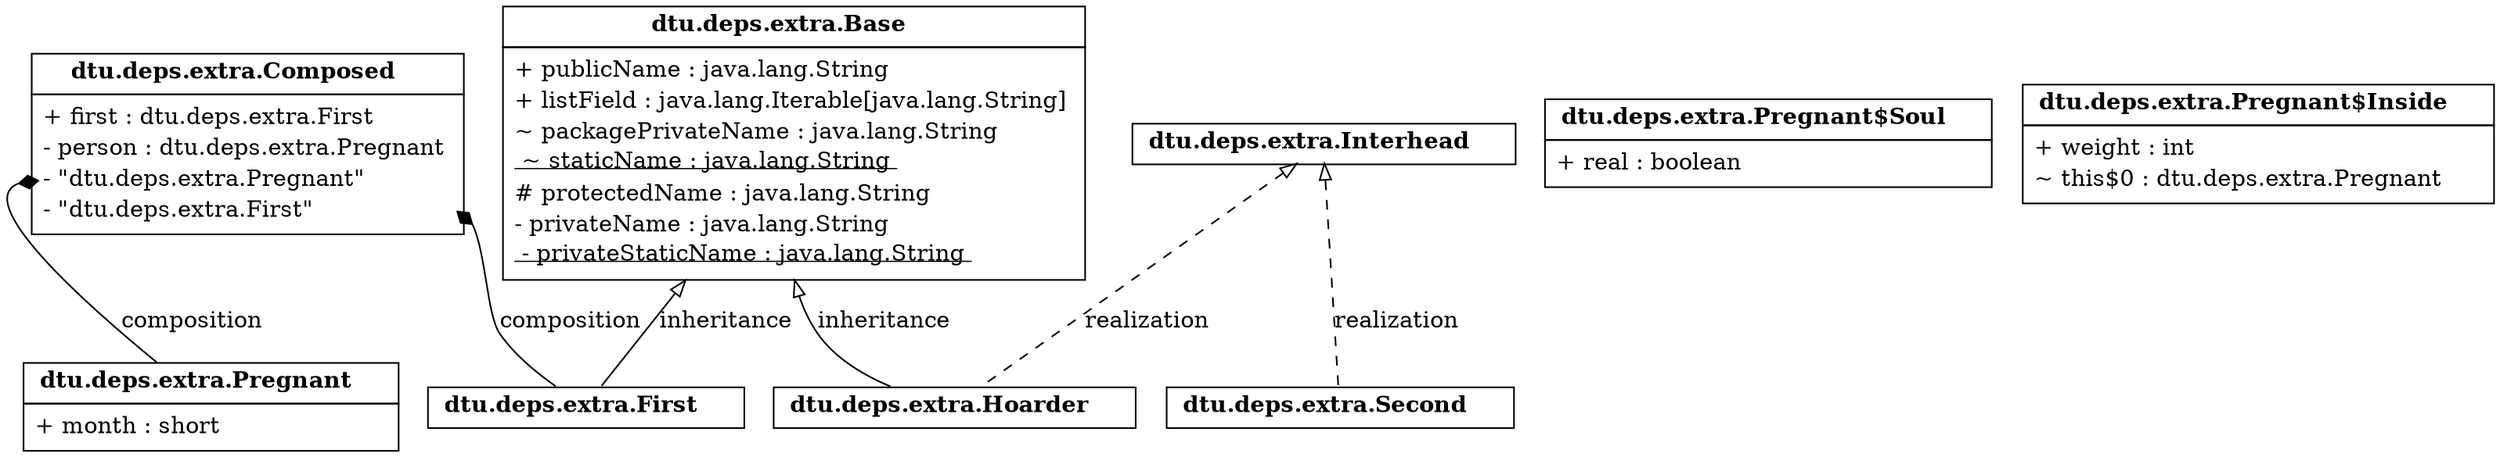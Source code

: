 digraph UML_Class_diagram  {edge [dir=back arrowtail=empty style=""]
"dtu.deps.extra.Base" -> "dtu.deps.extra.First" [label=inheritance]

        "dtu.deps.extra.First" [
            shape=plain
            label=<<table border="0" cellborder="1" cellspacing="0" cellpadding="4">
                <tr> <td align="center"> <b>dtu.deps.extra.First    </b> </td> </tr>
        
            </table>>
        ]
        
        "dtu.deps.extra.Interhead" [
            shape=plain
            label=<<table border="0" cellborder="1" cellspacing="0" cellpadding="4">
                <tr> <td align="center"> <b>dtu.deps.extra.Interhead    </b> </td> </tr>
        
            </table>>
        ]
        edge [dir=back arrowtail=diamond]
"dtu.deps.extra.Composed":"dtu.deps.extra.Pregnant" -> "dtu.deps.extra.Pregnant" [label=composition]"dtu.deps.extra.Composed":"dtu.deps.extra.First" -> "dtu.deps.extra.First" [label=composition]
        "dtu.deps.extra.Composed" [
            shape=plain
            label=<<table border="0" cellborder="1" cellspacing="0" cellpadding="4">
                <tr> <td align="center"> <b>dtu.deps.extra.Composed    </b> </td> </tr>
        
                    <tr> <td>
                    <table align="left" border="0" cellborder="0" cellspacing="0" ><tr> <td align="left">+ first : dtu.deps.extra.First </td> </tr>
<tr> <td align="left">- person : dtu.deps.extra.Pregnant </td> </tr>
<tr> <td port="dtu.deps.extra.Pregnant" align="left" >- "dtu.deps.extra.Pregnant"</td> </tr>
<tr> <td port="dtu.deps.extra.First" align="left" >- "dtu.deps.extra.First"</td> </tr>

                </table>
                </td> </tr>
            </table>>
        ]
        edge [dir=back arrowtail=empty style=dashed]
"dtu.deps.extra.Interhead" -> "dtu.deps.extra.Second" [label=realization]
        "dtu.deps.extra.Second" [
            shape=plain
            label=<<table border="0" cellborder="1" cellspacing="0" cellpadding="4">
                <tr> <td align="center"> <b>dtu.deps.extra.Second    </b> </td> </tr>
        
            </table>>
        ]
        
        "dtu.deps.extra.Pregnant$Soul" [
            shape=plain
            label=<<table border="0" cellborder="1" cellspacing="0" cellpadding="4">
                <tr> <td align="center"> <b>dtu.deps.extra.Pregnant$Soul    </b> </td> </tr>
        
                    <tr> <td>
                    <table align="left" border="0" cellborder="0" cellspacing="0" ><tr> <td align="left">+ real : boolean </td> </tr>

                </table>
                </td> </tr>
            </table>>
        ]
        
        "dtu.deps.extra.Pregnant$Inside" [
            shape=plain
            label=<<table border="0" cellborder="1" cellspacing="0" cellpadding="4">
                <tr> <td align="center"> <b>dtu.deps.extra.Pregnant$Inside    </b> </td> </tr>
        
                    <tr> <td>
                    <table align="left" border="0" cellborder="0" cellspacing="0" ><tr> <td align="left">+ weight : int </td> </tr>
<tr> <td align="left">~ this$0 : dtu.deps.extra.Pregnant </td> </tr>

                </table>
                </td> </tr>
            </table>>
        ]
        
        "dtu.deps.extra.Base" [
            shape=plain
            label=<<table border="0" cellborder="1" cellspacing="0" cellpadding="4">
                <tr> <td align="center"> <b>dtu.deps.extra.Base    </b> </td> </tr>
        
                    <tr> <td>
                    <table align="left" border="0" cellborder="0" cellspacing="0" ><tr> <td align="left">+ publicName : java.lang.String </td> </tr>
<tr> <td align="left">+ listField : java.lang.Iterable[java.lang.String] </td> </tr>
<tr> <td align="left">~ packagePrivateName : java.lang.String </td> </tr>
<tr> <td align="left"><u> ~ staticName : java.lang.String </u></td> </tr>
<tr> <td align="left"># protectedName : java.lang.String </td> </tr>
<tr> <td align="left">- privateName : java.lang.String </td> </tr>
<tr> <td align="left"><u> - privateStaticName : java.lang.String </u></td> </tr>

                </table>
                </td> </tr>
            </table>>
        ]
        edge [dir=back arrowtail=empty style=""]
"dtu.deps.extra.Base" -> "dtu.deps.extra.Hoarder" [label=inheritance]
edge [dir=back arrowtail=empty style=dashed]
"dtu.deps.extra.Interhead" -> "dtu.deps.extra.Hoarder" [label=realization]
        "dtu.deps.extra.Hoarder" [
            shape=plain
            label=<<table border="0" cellborder="1" cellspacing="0" cellpadding="4">
                <tr> <td align="center"> <b>dtu.deps.extra.Hoarder    </b> </td> </tr>
        
            </table>>
        ]
        
        "dtu.deps.extra.Pregnant" [
            shape=plain
            label=<<table border="0" cellborder="1" cellspacing="0" cellpadding="4">
                <tr> <td align="center"> <b>dtu.deps.extra.Pregnant    </b> </td> </tr>
        
                    <tr> <td>
                    <table align="left" border="0" cellborder="0" cellspacing="0" ><tr> <td align="left">+ month : short </td> </tr>

                </table>
                </td> </tr>
            </table>>
        ]
        
}

